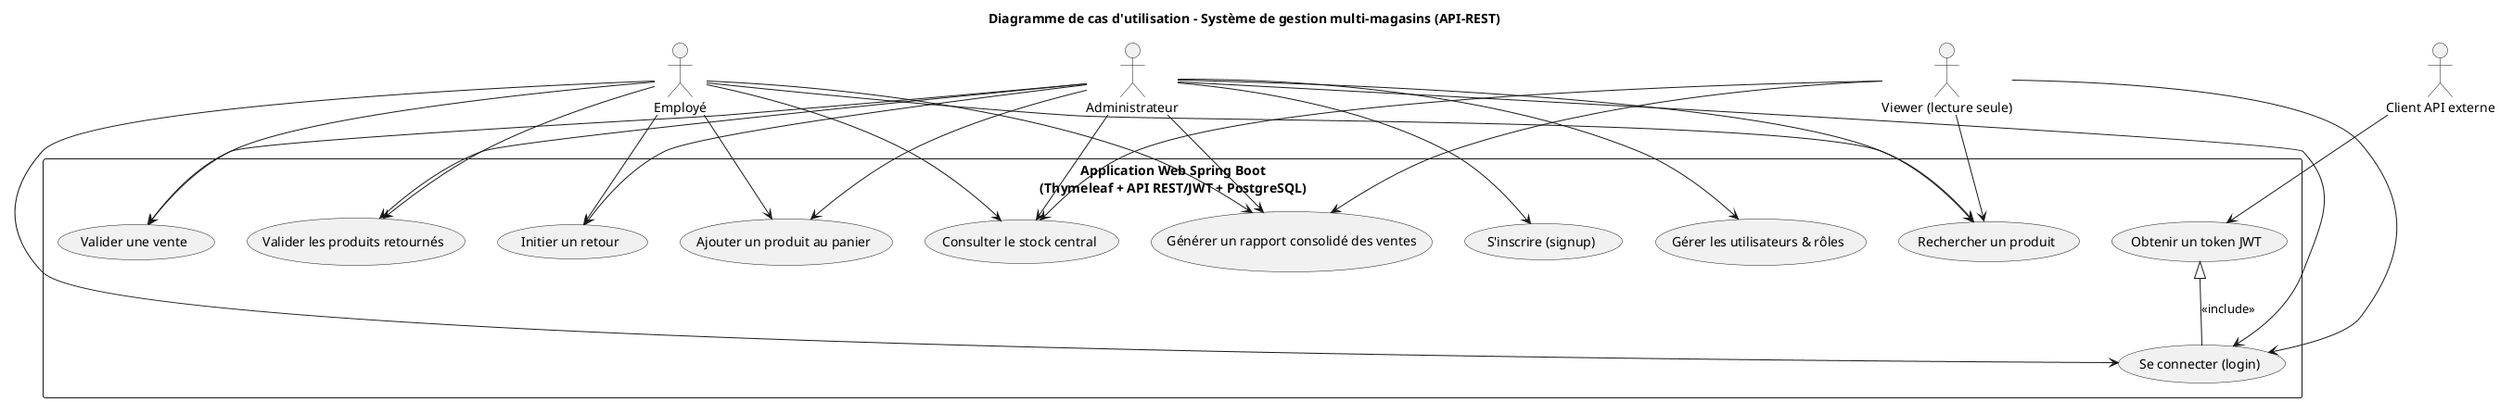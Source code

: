 @startuml
title Diagramme de cas d'utilisation – Système de gestion multi-magasins (API-REST)

' === Acteurs principaux ===
actor "Employé"   as Employe
actor "Administrateur" as Admin
actor "Viewer (lecture seule)" as Viewer
actor "Client API externe" as ApiClient

' -----------------------------------------------------------------
rectangle "Application Web Spring Boot\n(Thymeleaf + API REST/JWT + PostgreSQL)" {

  ' === Authentification & autorisation ===
  usecase "Se connecter (login)" as UC_AUTH_LOGIN
  usecase "S'inscrire (signup)" as UC_AUTH_SIGNUP
  usecase "Obtenir un token JWT" as UC_AUTH_TOKEN
  UC_AUTH_TOKEN <|-- UC_AUTH_LOGIN : <<include>>

  ' === Gestion des utilisateurs (réservé ADMIN) ===
  usecase "Gérer les utilisateurs & rôles" as UC_ADMIN_USERS

  ' === Gestion de produits ===
  usecase "Rechercher un produit"              as UC1
  usecase "Consulter le stock central"         as UC2

  ' === Gestion des ventes ===
  usecase "Ajouter un produit au panier"       as UC3
  usecase "Valider une vente"                  as UC4

  ' === Gestion des retours ===
  usecase "Initier un retour"                  as UC5
  usecase "Valider les produits retournés"     as UC6

  ' === Rapports ===
  usecase "Générer un rapport consolidé des ventes" as UC7
}

' -----------------------------------------------------------------
' Droits & relations
' Authentication (tout le monde)
Employe  --> UC_AUTH_LOGIN
Viewer   --> UC_AUTH_LOGIN
Admin    --> UC_AUTH_LOGIN
ApiClient --> UC_AUTH_TOKEN

' Inscription (optionnel : si tu l’ouvres uniquement aux admins, conserve la flèche Admin)
Admin  --> UC_AUTH_SIGNUP

' Gestion des utilisateurs
Admin  --> UC_ADMIN_USERS

' Cas d’utilisation existants
Employe --> UC1
Employe --> UC2
Employe --> UC3
Employe --> UC4
Employe --> UC5
Employe --> UC6
Employe --> UC7

Viewer  --> UC1
Viewer  --> UC2
Viewer  --> UC7

Admin   --> UC1
Admin   --> UC2
Admin   --> UC3
Admin   --> UC4
Admin   --> UC5
Admin   --> UC6
Admin   --> UC7

@enduml
